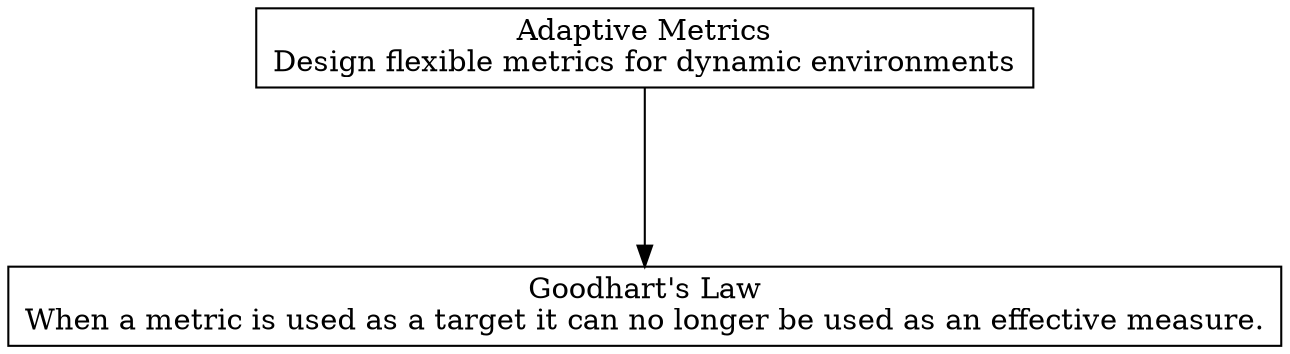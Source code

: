 digraph "" {
	graph [nodesep=0.6,
		rankdir=TB,
		ranksep=1.2
	];
	node [label="\N",
		shape=box
	];
	"Goodhart's Law"	[label="Goodhart's Law\nWhen a metric is used as a target it can no longer be used as an effective measure.\n"];
	"Adaptive Metrics"	[label="Adaptive Metrics\nDesign flexible metrics for dynamic environments"];
	"Adaptive Metrics" -> "Goodhart's Law";
}
